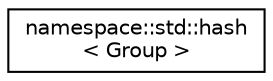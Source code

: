 digraph "Graphical Class Hierarchy"
{
  edge [fontname="Helvetica",fontsize="10",labelfontname="Helvetica",labelfontsize="10"];
  node [fontname="Helvetica",fontsize="10",shape=record];
  rankdir="LR";
  Node0 [label="namespace::std::hash\l\< Group \>",height=0.2,width=0.4,color="black", fillcolor="white", style="filled",URL="$structstd_1_1hash_3_01Group_01_4.html"];
}

